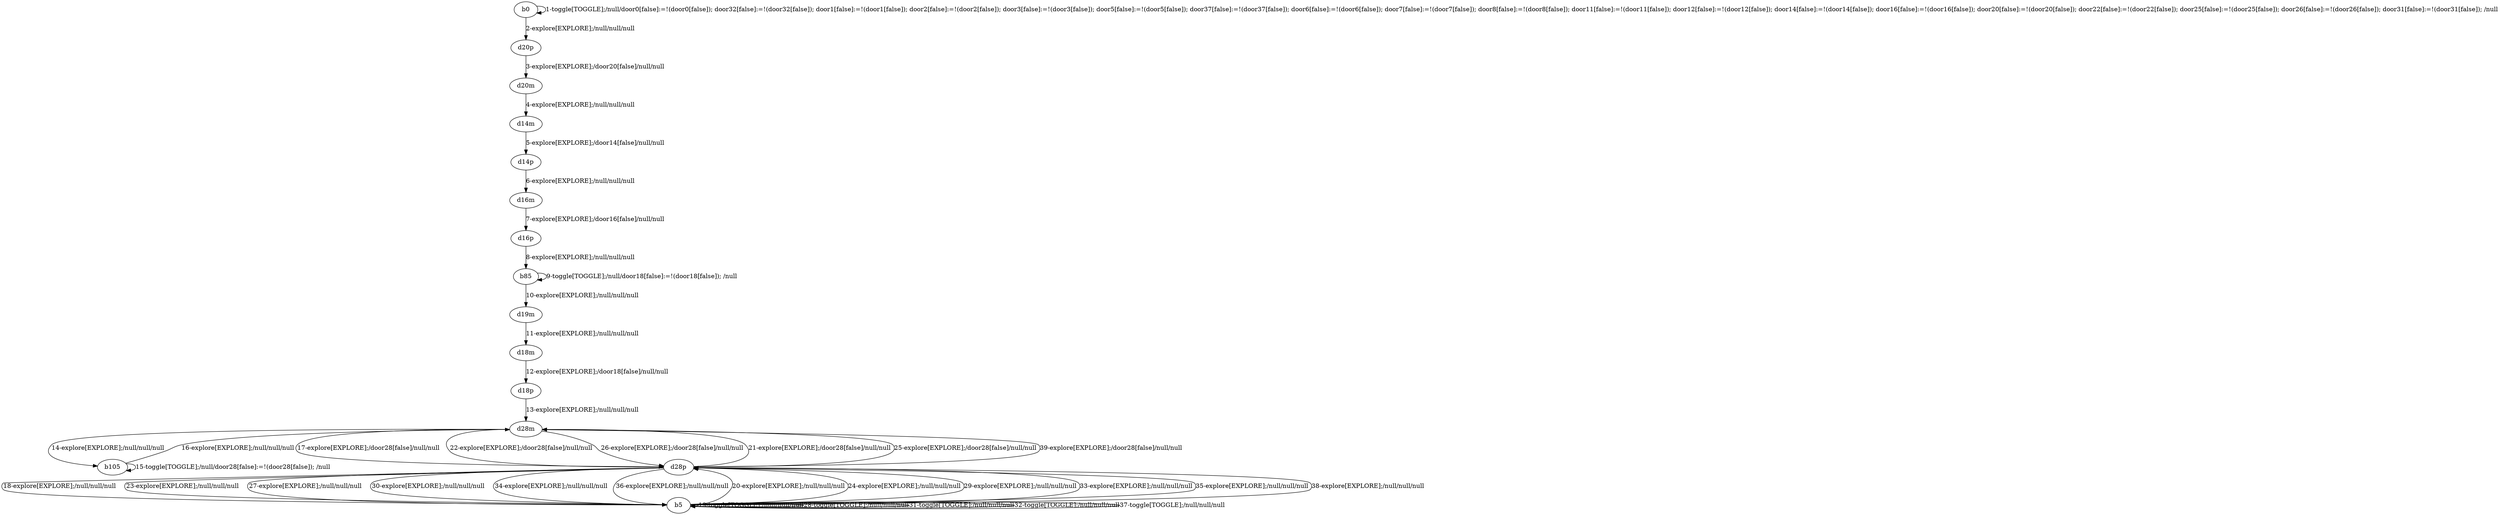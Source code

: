 # Total number of goals covered by this test: 7
# d28m --> d28p
# b105 --> b105
# d28m --> b105
# b5 --> b5
# d28p --> d28m
# b5 --> d28p
# d28p --> b5

digraph g {
"b0" -> "b0" [label = "1-toggle[TOGGLE];/null/door0[false]:=!(door0[false]); door32[false]:=!(door32[false]); door1[false]:=!(door1[false]); door2[false]:=!(door2[false]); door3[false]:=!(door3[false]); door5[false]:=!(door5[false]); door37[false]:=!(door37[false]); door6[false]:=!(door6[false]); door7[false]:=!(door7[false]); door8[false]:=!(door8[false]); door11[false]:=!(door11[false]); door12[false]:=!(door12[false]); door14[false]:=!(door14[false]); door16[false]:=!(door16[false]); door20[false]:=!(door20[false]); door22[false]:=!(door22[false]); door25[false]:=!(door25[false]); door26[false]:=!(door26[false]); door31[false]:=!(door31[false]); /null"];
"b0" -> "d20p" [label = "2-explore[EXPLORE];/null/null/null"];
"d20p" -> "d20m" [label = "3-explore[EXPLORE];/door20[false]/null/null"];
"d20m" -> "d14m" [label = "4-explore[EXPLORE];/null/null/null"];
"d14m" -> "d14p" [label = "5-explore[EXPLORE];/door14[false]/null/null"];
"d14p" -> "d16m" [label = "6-explore[EXPLORE];/null/null/null"];
"d16m" -> "d16p" [label = "7-explore[EXPLORE];/door16[false]/null/null"];
"d16p" -> "b85" [label = "8-explore[EXPLORE];/null/null/null"];
"b85" -> "b85" [label = "9-toggle[TOGGLE];/null/door18[false]:=!(door18[false]); /null"];
"b85" -> "d19m" [label = "10-explore[EXPLORE];/null/null/null"];
"d19m" -> "d18m" [label = "11-explore[EXPLORE];/null/null/null"];
"d18m" -> "d18p" [label = "12-explore[EXPLORE];/door18[false]/null/null"];
"d18p" -> "d28m" [label = "13-explore[EXPLORE];/null/null/null"];
"d28m" -> "b105" [label = "14-explore[EXPLORE];/null/null/null"];
"b105" -> "b105" [label = "15-toggle[TOGGLE];/null/door28[false]:=!(door28[false]); /null"];
"b105" -> "d28m" [label = "16-explore[EXPLORE];/null/null/null"];
"d28m" -> "d28p" [label = "17-explore[EXPLORE];/door28[false]/null/null"];
"d28p" -> "b5" [label = "18-explore[EXPLORE];/null/null/null"];
"b5" -> "b5" [label = "19-toggle[TOGGLE];/null/null/null"];
"b5" -> "d28p" [label = "20-explore[EXPLORE];/null/null/null"];
"d28p" -> "d28m" [label = "21-explore[EXPLORE];/door28[false]/null/null"];
"d28m" -> "d28p" [label = "22-explore[EXPLORE];/door28[false]/null/null"];
"d28p" -> "b5" [label = "23-explore[EXPLORE];/null/null/null"];
"b5" -> "d28p" [label = "24-explore[EXPLORE];/null/null/null"];
"d28p" -> "d28m" [label = "25-explore[EXPLORE];/door28[false]/null/null"];
"d28m" -> "d28p" [label = "26-explore[EXPLORE];/door28[false]/null/null"];
"d28p" -> "b5" [label = "27-explore[EXPLORE];/null/null/null"];
"b5" -> "b5" [label = "28-toggle[TOGGLE];/null/null/null"];
"b5" -> "d28p" [label = "29-explore[EXPLORE];/null/null/null"];
"d28p" -> "b5" [label = "30-explore[EXPLORE];/null/null/null"];
"b5" -> "b5" [label = "31-toggle[TOGGLE];/null/null/null"];
"b5" -> "b5" [label = "32-toggle[TOGGLE];/null/null/null"];
"b5" -> "d28p" [label = "33-explore[EXPLORE];/null/null/null"];
"d28p" -> "b5" [label = "34-explore[EXPLORE];/null/null/null"];
"b5" -> "d28p" [label = "35-explore[EXPLORE];/null/null/null"];
"d28p" -> "b5" [label = "36-explore[EXPLORE];/null/null/null"];
"b5" -> "b5" [label = "37-toggle[TOGGLE];/null/null/null"];
"b5" -> "d28p" [label = "38-explore[EXPLORE];/null/null/null"];
"d28p" -> "d28m" [label = "39-explore[EXPLORE];/door28[false]/null/null"];
}